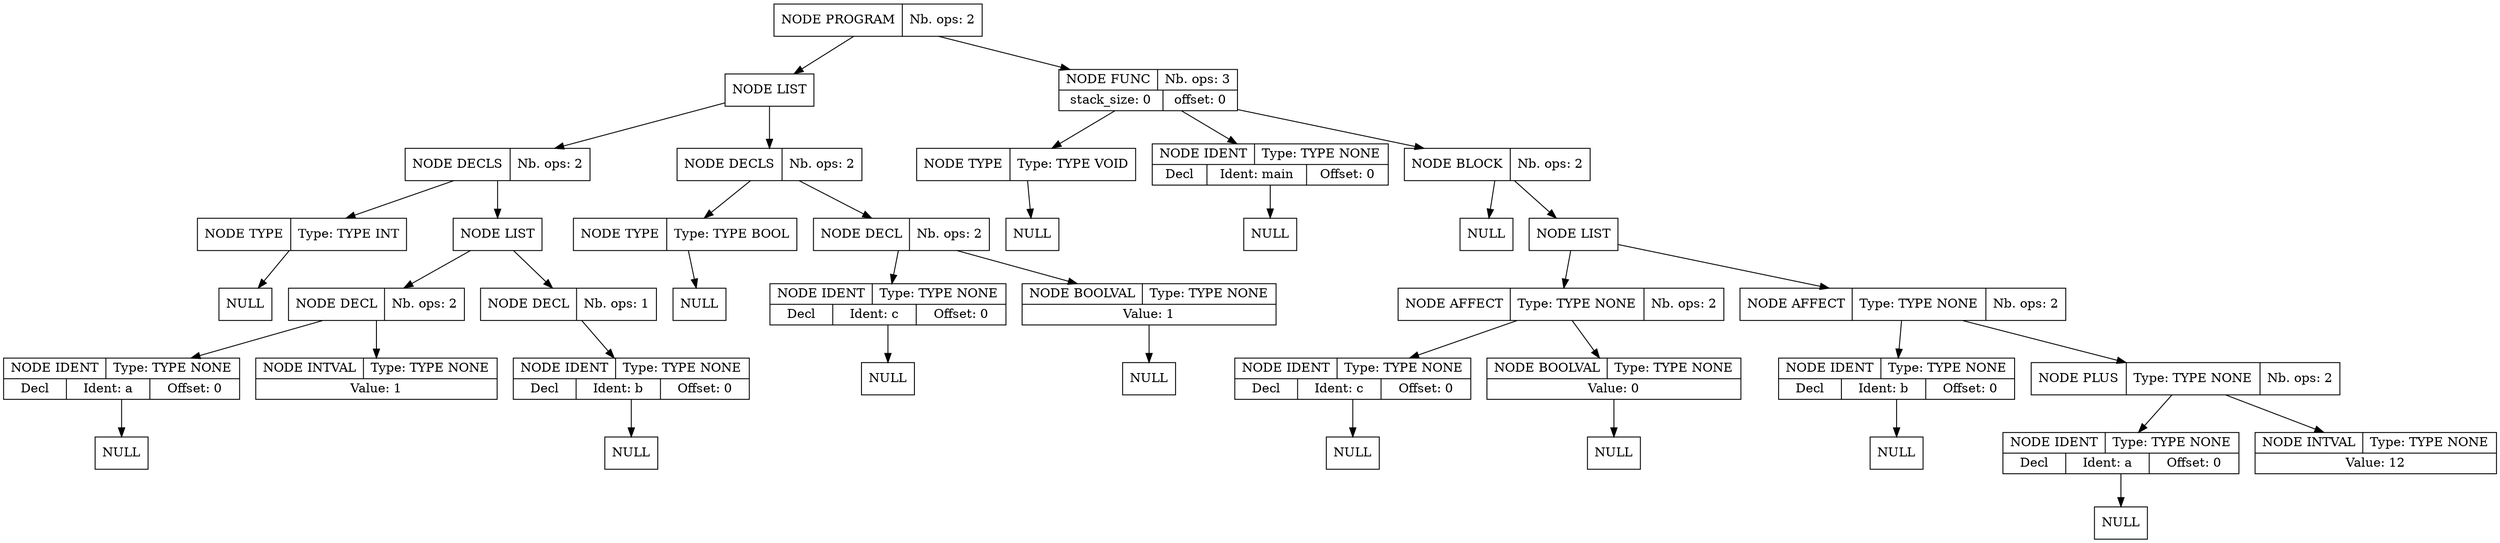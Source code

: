 digraph global_vars {
    N1 [shape=record, label="{{NODE PROGRAM|Nb. ops: 2}}"];
    N2 [shape=record, label="{{NODE LIST}}"];
    N3 [shape=record, label="{{NODE DECLS|Nb. ops: 2}}"];
    N4 [shape=record, label="{{NODE TYPE|Type: TYPE INT}}"];
    N5 [shape=record, label="{{NULL}}"];
    edge[tailclip=true];
    N4 -> N5
    edge[tailclip=true];
    N3 -> N4
    N6 [shape=record, label="{{NODE LIST}}"];
    N7 [shape=record, label="{{NODE DECL|Nb. ops: 2}}"];
    N8 [shape=record, label="{{NODE IDENT|Type: TYPE NONE}|{<decl>Decl      |Ident: a|Offset: 0}}"];
    N9 [shape=record, label="{{NULL}}"];
    edge[tailclip=true];
    N8 -> N9
    edge[tailclip=true];
    N7 -> N8
    N10 [shape=record, label="{{NODE INTVAL|Type: TYPE NONE}|{Value: 1}}"];
    edge[tailclip=true];
    N7 -> N10
    edge[tailclip=true];
    N6 -> N7
    N11 [shape=record, label="{{NODE DECL|Nb. ops: 1}}"];
    N12 [shape=record, label="{{NODE IDENT|Type: TYPE NONE}|{<decl>Decl      |Ident: b|Offset: 0}}"];
    N13 [shape=record, label="{{NULL}}"];
    edge[tailclip=true];
    N12 -> N13
    edge[tailclip=true];
    N11 -> N12
    edge[tailclip=true];
    N6 -> N11
    edge[tailclip=true];
    N3 -> N6
    edge[tailclip=true];
    N2 -> N3
    N14 [shape=record, label="{{NODE DECLS|Nb. ops: 2}}"];
    N15 [shape=record, label="{{NODE TYPE|Type: TYPE BOOL}}"];
    N16 [shape=record, label="{{NULL}}"];
    edge[tailclip=true];
    N15 -> N16
    edge[tailclip=true];
    N14 -> N15
    N17 [shape=record, label="{{NODE DECL|Nb. ops: 2}}"];
    N18 [shape=record, label="{{NODE IDENT|Type: TYPE NONE}|{<decl>Decl      |Ident: c|Offset: 0}}"];
    N19 [shape=record, label="{{NULL}}"];
    edge[tailclip=true];
    N18 -> N19
    edge[tailclip=true];
    N17 -> N18
    N20 [shape=record, label="{{NODE BOOLVAL|Type: TYPE NONE}|{Value: 1}}"];
    N21 [shape=record, label="{{NULL}}"];
    edge[tailclip=true];
    N20 -> N21
    edge[tailclip=true];
    N17 -> N20
    edge[tailclip=true];
    N14 -> N17
    edge[tailclip=true];
    N2 -> N14
    edge[tailclip=true];
    N1 -> N2
    N22 [shape=record, label="{{NODE FUNC|Nb. ops: 3}|{stack_size: 0|offset: 0}}"];
    N23 [shape=record, label="{{NODE TYPE|Type: TYPE VOID}}"];
    N24 [shape=record, label="{{NULL}}"];
    edge[tailclip=true];
    N23 -> N24
    edge[tailclip=true];
    N22 -> N23
    N25 [shape=record, label="{{NODE IDENT|Type: TYPE NONE}|{<decl>Decl      |Ident: main|Offset: 0}}"];
    N26 [shape=record, label="{{NULL}}"];
    edge[tailclip=true];
    N25 -> N26
    edge[tailclip=true];
    N22 -> N25
    N27 [shape=record, label="{{NODE BLOCK|Nb. ops: 2}}"];
    N28 [shape=record, label="{{NULL}}"];
    edge[tailclip=true];
    N27 -> N28
    N29 [shape=record, label="{{NODE LIST}}"];
    N30 [shape=record, label="{{NODE AFFECT|Type: TYPE NONE|Nb. ops: 2}}"];
    N31 [shape=record, label="{{NODE IDENT|Type: TYPE NONE}|{<decl>Decl      |Ident: c|Offset: 0}}"];
    N32 [shape=record, label="{{NULL}}"];
    edge[tailclip=true];
    N31 -> N32
    edge[tailclip=true];
    N30 -> N31
    N33 [shape=record, label="{{NODE BOOLVAL|Type: TYPE NONE}|{Value: 0}}"];
    N34 [shape=record, label="{{NULL}}"];
    edge[tailclip=true];
    N33 -> N34
    edge[tailclip=true];
    N30 -> N33
    edge[tailclip=true];
    N29 -> N30
    N35 [shape=record, label="{{NODE AFFECT|Type: TYPE NONE|Nb. ops: 2}}"];
    N36 [shape=record, label="{{NODE IDENT|Type: TYPE NONE}|{<decl>Decl      |Ident: b|Offset: 0}}"];
    N37 [shape=record, label="{{NULL}}"];
    edge[tailclip=true];
    N36 -> N37
    edge[tailclip=true];
    N35 -> N36
    N38 [shape=record, label="{{NODE PLUS|Type: TYPE NONE|Nb. ops: 2}}"];
    N39 [shape=record, label="{{NODE IDENT|Type: TYPE NONE}|{<decl>Decl      |Ident: a|Offset: 0}}"];
    N40 [shape=record, label="{{NULL}}"];
    edge[tailclip=true];
    N39 -> N40
    edge[tailclip=true];
    N38 -> N39
    N41 [shape=record, label="{{NODE INTVAL|Type: TYPE NONE}|{Value: 12}}"];
    edge[tailclip=true];
    N38 -> N41
    edge[tailclip=true];
    N35 -> N38
    edge[tailclip=true];
    N29 -> N35
    edge[tailclip=true];
    N27 -> N29
    edge[tailclip=true];
    N22 -> N27
    edge[tailclip=true];
    N1 -> N22
}